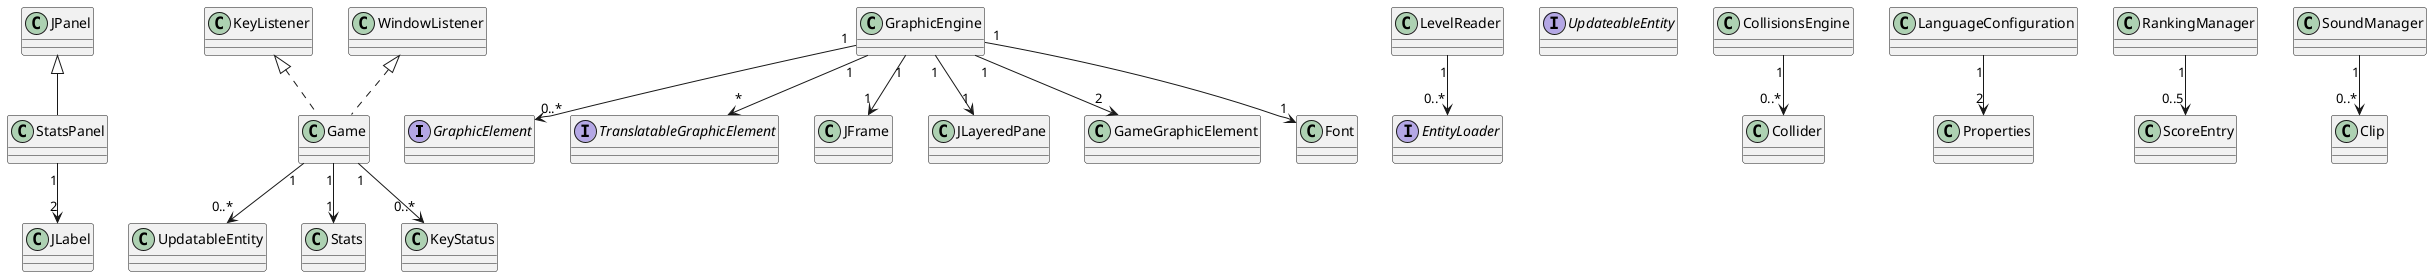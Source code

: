 @startuml Game

interface GraphicElement
interface TranslatableGraphicElement
interface EntityLoader
interface UpdateableEntity

Game .u.|> WindowListener
Game .u.|> KeyListener
Game "1" --> "0..*" UpdatableEntity
Game "1" --> "1" Stats
Game "1" --> "0..*" KeyStatus

CollisionsEngine "1" --> "0..*" Collider

GraphicEngine "1" --> "1" JFrame
GraphicEngine "1" --> "1" JLayeredPane
GraphicEngine "1" --> "0..*" GraphicElement
GraphicEngine "1" --> "*" TranslatableGraphicElement
GraphicEngine "1" --> "2" GameGraphicElement
GraphicEngine "1" --> "1" Font

LanguageConfiguration "1" --> "2" Properties

LevelReader "1" --> "0..*" EntityLoader

RankingManager "1" --> "0..5" ScoreEntry

SoundManager "1" --> "0..*" Clip

StatsPanel -u-|> JPanel
StatsPanel "1" --> "2" JLabel

@enduml
